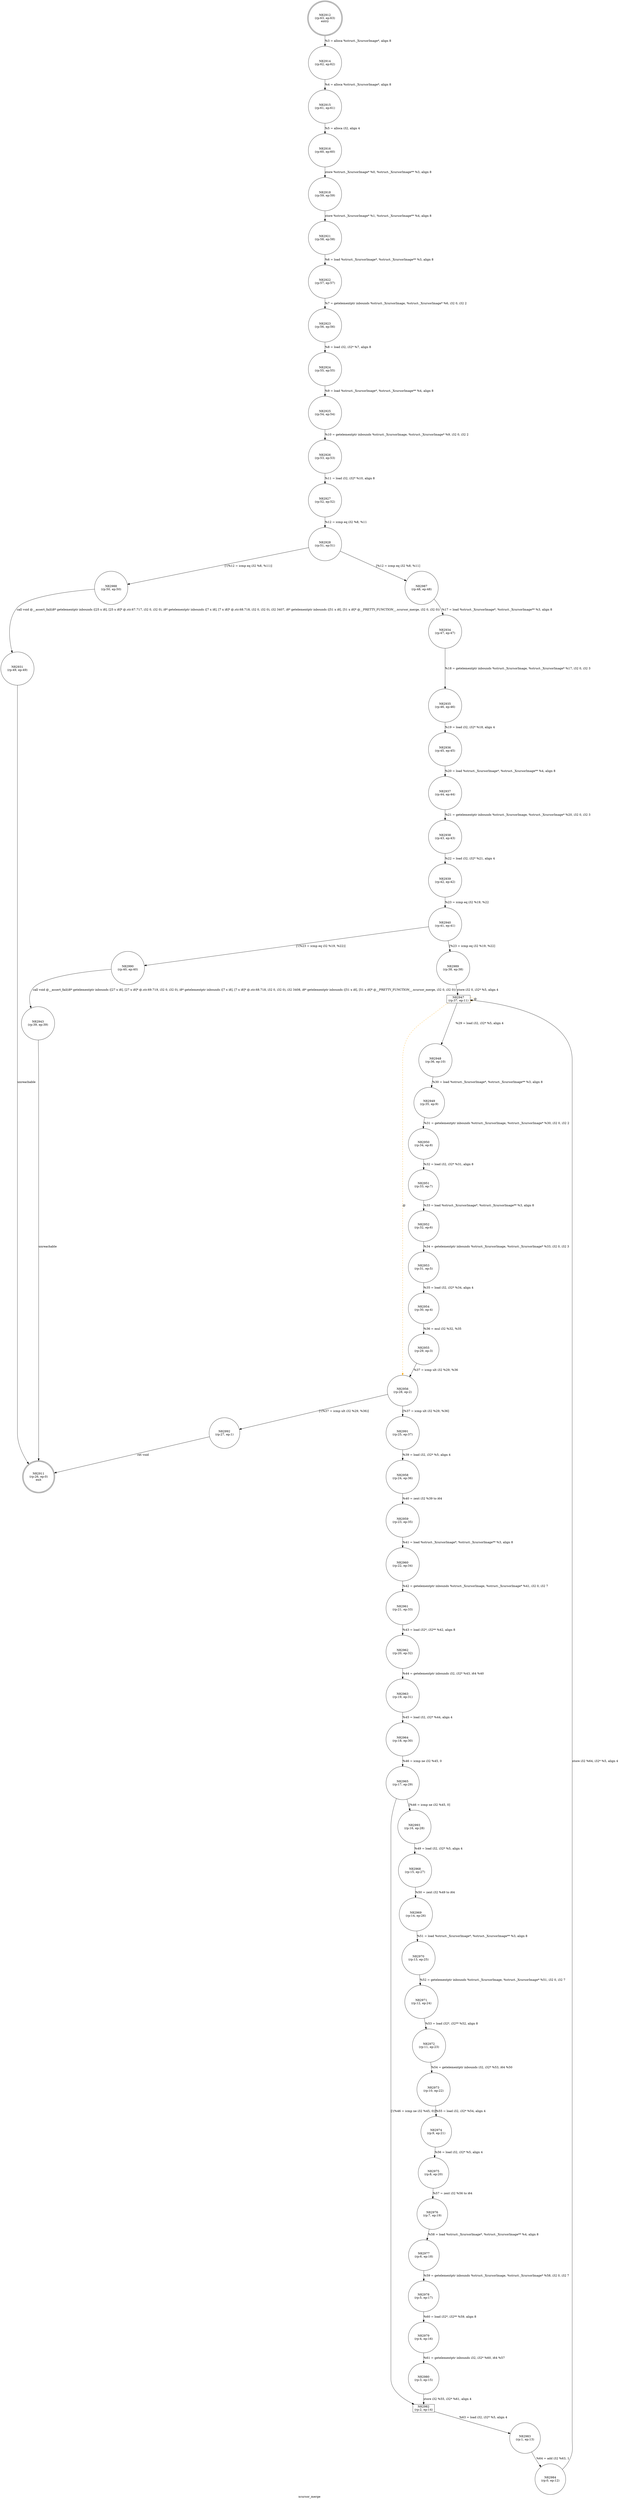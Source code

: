 digraph xcursor_merge {
label="xcursor_merge"
82911 [label="N82911\n(rp:26, ep:0)\nexit", shape="doublecircle"]
82912 [label="N82912\n(rp:63, ep:63)\nentry", shape="doublecircle"]
82912 -> 82914 [label="%3 = alloca %struct._XcursorImage*, align 8"]
82914 [label="N82914\n(rp:62, ep:62)", shape="circle"]
82914 -> 82915 [label="%4 = alloca %struct._XcursorImage*, align 8"]
82915 [label="N82915\n(rp:61, ep:61)", shape="circle"]
82915 -> 82916 [label="%5 = alloca i32, align 4"]
82916 [label="N82916\n(rp:60, ep:60)", shape="circle"]
82916 -> 82918 [label="store %struct._XcursorImage* %0, %struct._XcursorImage** %3, align 8"]
82918 [label="N82918\n(rp:59, ep:59)", shape="circle"]
82918 -> 82921 [label="store %struct._XcursorImage* %1, %struct._XcursorImage** %4, align 8"]
82921 [label="N82921\n(rp:58, ep:58)", shape="circle"]
82921 -> 82922 [label="%6 = load %struct._XcursorImage*, %struct._XcursorImage** %3, align 8"]
82922 [label="N82922\n(rp:57, ep:57)", shape="circle"]
82922 -> 82923 [label="%7 = getelementptr inbounds %struct._XcursorImage, %struct._XcursorImage* %6, i32 0, i32 2"]
82923 [label="N82923\n(rp:56, ep:56)", shape="circle"]
82923 -> 82924 [label="%8 = load i32, i32* %7, align 8"]
82924 [label="N82924\n(rp:55, ep:55)", shape="circle"]
82924 -> 82925 [label="%9 = load %struct._XcursorImage*, %struct._XcursorImage** %4, align 8"]
82925 [label="N82925\n(rp:54, ep:54)", shape="circle"]
82925 -> 82926 [label="%10 = getelementptr inbounds %struct._XcursorImage, %struct._XcursorImage* %9, i32 0, i32 2"]
82926 [label="N82926\n(rp:53, ep:53)", shape="circle"]
82926 -> 82927 [label="%11 = load i32, i32* %10, align 8"]
82927 [label="N82927\n(rp:52, ep:52)", shape="circle"]
82927 -> 82928 [label="%12 = icmp eq i32 %8, %11"]
82928 [label="N82928\n(rp:51, ep:51)", shape="circle"]
82928 -> 82987 [label="[%12 = icmp eq i32 %8, %11]"]
82928 -> 82988 [label="[!(%12 = icmp eq i32 %8, %11)]"]
82931 [label="N82931\n(rp:49, ep:49)", shape="circle"]
82931 -> 82911 [label="unreachable"]
82934 [label="N82934\n(rp:47, ep:47)", shape="circle"]
82934 -> 82935 [label="%18 = getelementptr inbounds %struct._XcursorImage, %struct._XcursorImage* %17, i32 0, i32 3"]
82935 [label="N82935\n(rp:46, ep:46)", shape="circle"]
82935 -> 82936 [label="%19 = load i32, i32* %18, align 4"]
82936 [label="N82936\n(rp:45, ep:45)", shape="circle"]
82936 -> 82937 [label="%20 = load %struct._XcursorImage*, %struct._XcursorImage** %4, align 8"]
82937 [label="N82937\n(rp:44, ep:44)", shape="circle"]
82937 -> 82938 [label="%21 = getelementptr inbounds %struct._XcursorImage, %struct._XcursorImage* %20, i32 0, i32 3"]
82938 [label="N82938\n(rp:43, ep:43)", shape="circle"]
82938 -> 82939 [label="%22 = load i32, i32* %21, align 4"]
82939 [label="N82939\n(rp:42, ep:42)", shape="circle"]
82939 -> 82940 [label="%23 = icmp eq i32 %19, %22"]
82940 [label="N82940\n(rp:41, ep:41)", shape="circle"]
82940 -> 82989 [label="[%23 = icmp eq i32 %19, %22]"]
82940 -> 82990 [label="[!(%23 = icmp eq i32 %19, %22)]"]
82943 [label="N82943\n(rp:39, ep:39)", shape="circle"]
82943 -> 82911 [label="unreachable"]
82947 [label="N82947\n(rp:37, ep:11)", shape="box"]
82947 -> 82948 [label="%29 = load i32, i32* %5, align 4"]
82947 -> 82947 [label="@", style="dashed", color="orange"]
82947 -> 82956 [label="@", style="dashed", color="orange"]
82948 [label="N82948\n(rp:36, ep:10)", shape="circle"]
82948 -> 82949 [label="%30 = load %struct._XcursorImage*, %struct._XcursorImage** %3, align 8"]
82949 [label="N82949\n(rp:35, ep:9)", shape="circle"]
82949 -> 82950 [label="%31 = getelementptr inbounds %struct._XcursorImage, %struct._XcursorImage* %30, i32 0, i32 2"]
82950 [label="N82950\n(rp:34, ep:8)", shape="circle"]
82950 -> 82951 [label="%32 = load i32, i32* %31, align 8"]
82951 [label="N82951\n(rp:33, ep:7)", shape="circle"]
82951 -> 82952 [label="%33 = load %struct._XcursorImage*, %struct._XcursorImage** %3, align 8"]
82952 [label="N82952\n(rp:32, ep:6)", shape="circle"]
82952 -> 82953 [label="%34 = getelementptr inbounds %struct._XcursorImage, %struct._XcursorImage* %33, i32 0, i32 3"]
82953 [label="N82953\n(rp:31, ep:5)", shape="circle"]
82953 -> 82954 [label="%35 = load i32, i32* %34, align 4"]
82954 [label="N82954\n(rp:30, ep:4)", shape="circle"]
82954 -> 82955 [label="%36 = mul i32 %32, %35"]
82955 [label="N82955\n(rp:29, ep:3)", shape="circle"]
82955 -> 82956 [label="%37 = icmp ult i32 %29, %36"]
82956 [label="N82956\n(rp:28, ep:2)", shape="circle"]
82956 -> 82991 [label="[%37 = icmp ult i32 %29, %36]"]
82956 -> 82992 [label="[!(%37 = icmp ult i32 %29, %36)]"]
82958 [label="N82958\n(rp:24, ep:36)", shape="circle"]
82958 -> 82959 [label="%40 = zext i32 %39 to i64"]
82959 [label="N82959\n(rp:23, ep:35)", shape="circle"]
82959 -> 82960 [label="%41 = load %struct._XcursorImage*, %struct._XcursorImage** %3, align 8"]
82960 [label="N82960\n(rp:22, ep:34)", shape="circle"]
82960 -> 82961 [label="%42 = getelementptr inbounds %struct._XcursorImage, %struct._XcursorImage* %41, i32 0, i32 7"]
82961 [label="N82961\n(rp:21, ep:33)", shape="circle"]
82961 -> 82962 [label="%43 = load i32*, i32** %42, align 8"]
82962 [label="N82962\n(rp:20, ep:32)", shape="circle"]
82962 -> 82963 [label="%44 = getelementptr inbounds i32, i32* %43, i64 %40"]
82963 [label="N82963\n(rp:19, ep:31)", shape="circle"]
82963 -> 82964 [label="%45 = load i32, i32* %44, align 4"]
82964 [label="N82964\n(rp:18, ep:30)", shape="circle"]
82964 -> 82965 [label="%46 = icmp ne i32 %45, 0"]
82965 [label="N82965\n(rp:17, ep:29)", shape="circle"]
82965 -> 82993 [label="[%46 = icmp ne i32 %45, 0]"]
82965 -> 82982 [label="[!(%46 = icmp ne i32 %45, 0)]"]
82968 [label="N82968\n(rp:15, ep:27)", shape="circle"]
82968 -> 82969 [label="%50 = zext i32 %49 to i64"]
82969 [label="N82969\n(rp:14, ep:26)", shape="circle"]
82969 -> 82970 [label="%51 = load %struct._XcursorImage*, %struct._XcursorImage** %3, align 8"]
82970 [label="N82970\n(rp:13, ep:25)", shape="circle"]
82970 -> 82971 [label="%52 = getelementptr inbounds %struct._XcursorImage, %struct._XcursorImage* %51, i32 0, i32 7"]
82971 [label="N82971\n(rp:12, ep:24)", shape="circle"]
82971 -> 82972 [label="%53 = load i32*, i32** %52, align 8"]
82972 [label="N82972\n(rp:11, ep:23)", shape="circle"]
82972 -> 82973 [label="%54 = getelementptr inbounds i32, i32* %53, i64 %50"]
82973 [label="N82973\n(rp:10, ep:22)", shape="circle"]
82973 -> 82974 [label="%55 = load i32, i32* %54, align 4"]
82974 [label="N82974\n(rp:9, ep:21)", shape="circle"]
82974 -> 82975 [label="%56 = load i32, i32* %5, align 4"]
82975 [label="N82975\n(rp:8, ep:20)", shape="circle"]
82975 -> 82976 [label="%57 = zext i32 %56 to i64"]
82976 [label="N82976\n(rp:7, ep:19)", shape="circle"]
82976 -> 82977 [label="%58 = load %struct._XcursorImage*, %struct._XcursorImage** %4, align 8"]
82977 [label="N82977\n(rp:6, ep:18)", shape="circle"]
82977 -> 82978 [label="%59 = getelementptr inbounds %struct._XcursorImage, %struct._XcursorImage* %58, i32 0, i32 7"]
82978 [label="N82978\n(rp:5, ep:17)", shape="circle"]
82978 -> 82979 [label="%60 = load i32*, i32** %59, align 8"]
82979 [label="N82979\n(rp:4, ep:16)", shape="circle"]
82979 -> 82980 [label="%61 = getelementptr inbounds i32, i32* %60, i64 %57"]
82980 [label="N82980\n(rp:3, ep:15)", shape="circle"]
82980 -> 82982 [label="store i32 %55, i32* %61, align 4"]
82982 [label="N82982\n(rp:2, ep:14)", shape="box"]
82982 -> 82983 [label="%63 = load i32, i32* %5, align 4"]
82983 [label="N82983\n(rp:1, ep:13)", shape="circle"]
82983 -> 82984 [label="%64 = add i32 %63, 1"]
82984 [label="N82984\n(rp:0, ep:12)", shape="circle"]
82984 -> 82947 [label="store i32 %64, i32* %5, align 4"]
82987 [label="N82987\n(rp:48, ep:48)", shape="circle"]
82987 -> 82934 [label="%17 = load %struct._XcursorImage*, %struct._XcursorImage** %3, align 8"]
82988 [label="N82988\n(rp:50, ep:50)", shape="circle"]
82988 -> 82931 [label="call void @__assert_fail(i8* getelementptr inbounds ([25 x i8], [25 x i8]* @.str.67.717, i32 0, i32 0), i8* getelementptr inbounds ([7 x i8], [7 x i8]* @.str.68.718, i32 0, i32 0), i32 3407, i8* getelementptr inbounds ([51 x i8], [51 x i8]* @__PRETTY_FUNCTION__.xcursor_merge, i32 0, i32 0))"]
82989 [label="N82989\n(rp:38, ep:38)", shape="circle"]
82989 -> 82947 [label="store i32 0, i32* %5, align 4"]
82990 [label="N82990\n(rp:40, ep:40)", shape="circle"]
82990 -> 82943 [label="call void @__assert_fail(i8* getelementptr inbounds ([27 x i8], [27 x i8]* @.str.69.719, i32 0, i32 0), i8* getelementptr inbounds ([7 x i8], [7 x i8]* @.str.68.718, i32 0, i32 0), i32 3408, i8* getelementptr inbounds ([51 x i8], [51 x i8]* @__PRETTY_FUNCTION__.xcursor_merge, i32 0, i32 0))"]
82991 [label="N82991\n(rp:25, ep:37)", shape="circle"]
82991 -> 82958 [label="%39 = load i32, i32* %5, align 4"]
82992 [label="N82992\n(rp:27, ep:1)", shape="circle"]
82992 -> 82911 [label="ret void"]
82993 [label="N82993\n(rp:16, ep:28)", shape="circle"]
82993 -> 82968 [label="%49 = load i32, i32* %5, align 4"]
}
